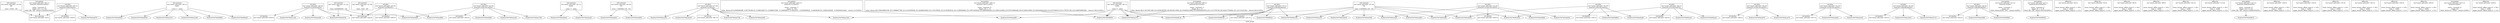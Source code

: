 digraph "main_graph" {
	label="main_graph";

	Node0x55d78d48f320 [shape=record,label="{std.constant\nloc(\"mnist_mlir.mlir\":19:19)\ni64\n\nvalue: 10240 : i64}"];
	Node0x55d78d48f320 -> Node0x55d78d49a760;
	Node0x55d78d45be40 [shape=record,label="{std.constant\nloc(\"mnist_mlir.mlir\":20:11)\nindex\n\nvalue: 2 : index}"];
	Node0x55d78d45be40 -> Node0x55d78d4a68e0;
	Node0x55d78d45be40 -> Node0x55d78d4a6840;
	Node0x55d78d45be40 -> Node0x55d78d4a2410;
	Node0x55d78d45be40 -> Node0x55d78d4a22d0;
	Node0x55d78d45be40 -> Node0x55d78d496fb0;
	Node0x55d78d45be40 -> Node0x55d78d496eb0;
	Node0x55d78d45b4e0 [shape=record,label="{std.constant\nloc(\"mnist_mlir.mlir\":21:12)\nf32\n\nvalue: 0xFF800000 : f32}"];
	Node0x55d78d45b4e0 -> Node0x55d78d4ab530;
	Node0x55d78d45b4e0 -> Node0x55d78d4a0dd0;
	Node0x55d78d45b1c0 [shape=record,label="{std.constant\nloc(\"mnist_mlir.mlir\":22:11)\nindex\n\nvalue: 3 : index}"];
	Node0x55d78d45b1c0 -> Node0x55d78d4abba0;
	Node0x55d78d45b1c0 -> Node0x55d78d4aba20;
	Node0x55d78d45a590 [shape=record,label="{std.constant\nloc(\"mnist_mlir.mlir\":23:18)\ni64\n\nvalue: 1024 : i64}"];
	Node0x55d78d45a590 -> Node0x55d78d4ad400;
	Node0x55d78d431600 [shape=record,label="{std.constant\nloc(\"mnist_mlir.mlir\":24:14)\nf32\n\nvalue: 1.000000e+00 : f32}"];
	Node0x55d78d431600 -> Node0x55d78d4adeb0;
	Node0x55d78d431600 -> Node0x55d78d4add50;
	Node0x55d78d42a2f0 [shape=record,label="{std.constant\nloc(\"mnist_mlir.mlir\":25:14)\nf32\n\nvalue: 0.000000e+00 : f32}"];
	Node0x55d78d42a2f0 -> Node0x55d78d4aa340;
	Node0x55d78d42a2f0 -> Node0x55d78d4aadb0;
	Node0x55d78d42a2f0 -> Node0x55d78d4aacf0;
	Node0x55d78d42a2f0 -> Node0x55d78d49cdf0;
	Node0x55d78d42a2f0 -> Node0x55d78d4a6280;
	Node0x55d78d42a2f0 -> Node0x55d78d4a0630;
	Node0x55d78d42a2f0 -> Node0x55d78d4a0590;
	Node0x55d78d42a2f0 -> Node0x55d78d49e160;
	Node0x55d78d42a2f0 -> Node0x55d78d49c8a0;
	Node0x55d78d496940 [shape=record,label="{std.constant\nloc(\"mnist_mlir.mlir\":26:11)\nindex\n\nvalue: 0 : index}"];
	Node0x55d78d496940 -> Node0x55d78d4addf0;
	Node0x55d78d496940 -> Node0x55d78d49fb50;
	Node0x55d78d496940 -> Node0x55d78d49fb50;
	Node0x55d78d496940 -> Node0x55d78d4aa420;
	Node0x55d78d496940 -> Node0x55d78d42ee70;
	Node0x55d78d496940 -> Node0x55d78d42ee70;
	Node0x55d78d496940 -> Node0x55d78d49fc30;
	Node0x55d78d497210 [shape=record,label="{std.alloc\nloc(\"mnist_mlir.mlir\":27:10)\nmemref\<1x10xf32\>\n}"];
	Node0x55d78d497210 -> Node0x55d78d4ae7d0;
	Node0x55d78d497210 -> Node0x55d78d4ad7d0;
	Node0x55d78d497210 -> Node0x55d78d4adc90;
	Node0x55d78d497210 -> Node0x55d78d42ec60;
	Node0x55d78d497210 -> Node0x55d78d4ada30;
	Node0x55d78d497210 -> Node0x55d78d4aa340;
	Node0x55d78d4972d0 [shape=record,label="{std.alloc\nloc(\"mnist_mlir.mlir\":28:10)\nmemref\<1x256xf32\>\n}"];
	Node0x55d78d4972d0 -> Node0x55d78d4ae750;
	Node0x55d78d4972d0 -> Node0x55d78d4ad8b0;
	Node0x55d78d4972d0 -> Node0x55d78d4ad400;
	Node0x55d78d497390 [shape=record,label="{std.alloc\nloc(\"mnist_mlir.mlir\":29:10)\nmemref\<1x16x4x4xf32\>\n}"];
	Node0x55d78d497390 -> Node0x55d78d4ae6d0;
	Node0x55d78d497390 -> Node0x55d78d4ad400;
	Node0x55d78d497390 -> Node0x55d78d4ac1b0;
	Node0x55d78d497390 -> Node0x55d78d4abe90;
	Node0x55d78d497390 -> Node0x55d78d4ab530;
	Node0x55d78d497450 [shape=record,label="{std.alloc\nloc(\"mnist_mlir.mlir\":30:10)\nmemref\<1x16x14x14xf32\>\n}"];
	Node0x55d78d497450 -> Node0x55d78d4ae650;
	Node0x55d78d497450 -> Node0x55d78d4abd70;
	Node0x55d78d497450 -> Node0x55d78d4aae70;
	Node0x55d78d4964b0 [shape=record,label="{std.alloc\nloc(\"mnist_mlir.mlir\":31:10)\nmemref\<1x16x14x14xf32\>\n}"];
	Node0x55d78d4964b0 -> Node0x55d78d4ae5d0;
	Node0x55d78d4964b0 -> Node0x55d78d4aabd0;
	Node0x55d78d4964b0 -> Node0x55d78d4aa5c0;
	Node0x55d78d496570 [shape=record,label="{std.alloc\nloc(\"mnist_mlir.mlir\":32:10)\nmemref\<1x16x14x14xf32\>\n}"];
	Node0x55d78d496570 -> Node0x55d78d4ae550;
	Node0x55d78d496570 -> Node0x55d78d4aa420;
	Node0x55d78d496570 -> Node0x55d78d4a9080;
	Node0x55d78d496570 -> Node0x55d78d4a8e00;
	Node0x55d78d496570 -> Node0x55d78d49cdf0;
	Node0x55d78d497830 [shape=record,label="{std.alloc\nloc(\"mnist_mlir.mlir\":33:10)\nmemref\<1x8x18x18xf32\>\n}"];
	Node0x55d78d497830 -> Node0x55d78d4ae4d0;
	Node0x55d78d497830 -> Node0x55d78d49d6b0;
	Node0x55d78d497830 -> Node0x55d78d4a6ad0;
	Node0x55d78d497830 -> Node0x55d78d4a6280;
	Node0x55d78d4978d0 [shape=record,label="{std.alloc\nloc(\"mnist_mlir.mlir\":34:10)\nmemref\<1x8x14x14xf32\>\n}"];
	Node0x55d78d4978d0 -> Node0x55d78d4ae450;
	Node0x55d78d4978d0 -> Node0x55d78d4a69d0;
	Node0x55d78d4978d0 -> Node0x55d78d4a2a20;
	Node0x55d78d4978d0 -> Node0x55d78d4a2700;
	Node0x55d78d4978d0 -> Node0x55d78d4a0dd0;
	Node0x55d78d497990 [shape=record,label="{std.alloc\nloc(\"mnist_mlir.mlir\":35:10)\nmemref\<1x8x28x28xf32\>\n}"];
	Node0x55d78d497990 -> Node0x55d78d4ae3d0;
	Node0x55d78d497990 -> Node0x55d78d4a25e0;
	Node0x55d78d497990 -> Node0x55d78d4a0710;
	Node0x55d78d497a50 [shape=record,label="{std.alloc\nloc(\"mnist_mlir.mlir\":36:10)\nmemref\<1x8x28x28xf32\>\n}"];
	Node0x55d78d497a50 -> Node0x55d78d4ae350;
	Node0x55d78d497a50 -> Node0x55d78d4a0490;
	Node0x55d78d497a50 -> Node0x55d78d49fdd0;
	Node0x55d78d497b10 [shape=record,label="{std.alloc\nloc(\"mnist_mlir.mlir\":37:11)\nmemref\<1x8x28x28xf32\>\n}"];
	Node0x55d78d497b10 -> Node0x55d78d4ae2d0;
	Node0x55d78d497b10 -> Node0x55d78d49fc30;
	Node0x55d78d497b10 -> Node0x55d78d49f4c0;
	Node0x55d78d497b10 -> Node0x55d78d49f180;
	Node0x55d78d497b10 -> Node0x55d78d49e160;
	Node0x55d78d497bd0 [shape=record,label="{std.alloc\nloc(\"mnist_mlir.mlir\":38:11)\nmemref\<1x1x32x32xf32\>\n}"];
	Node0x55d78d497bd0 -> Node0x55d78d4ae250;
	Node0x55d78d497bd0 -> Node0x55d78d49eec0;
	Node0x55d78d497bd0 -> Node0x55d78d49daa0;
	Node0x55d78d497bd0 -> Node0x55d78d49c8a0;
	Node0x55d78d497c90 [shape=record,label="{std.alloc\nloc(\"mnist_mlir.mlir\":39:11)\nmemref\<256x10xf32\>\n}"];
	Node0x55d78d497c90 -> Node0x55d78d4ae1d0;
	Node0x55d78d497c90 -> Node0x55d78d4ad970;
	Node0x55d78d497c90 -> Node0x55d78d49a760;
	Node0x55d78d49a560 [shape=record,label="{krnl.global\nloc(\"mnist_mlir.mlir\":40:11)\nmemref\<16x4x4x10xf32\>\n\nname: \"constant_0\"\nshape: [16, 4, 4, 10]\nvalue: [[[[...]]]] : tensor\<16x4x4x10xf32\>}"];
	Node0x55d78d49a560 -> Node0x55d78d49a760;
	Node0x55d78d49a6b0 [shape=record,label="{krnl.global\nloc(\"mnist_mlir.mlir\":41:11)\nmemref\<2xi64\>\n\nname: \"constant_1\"\nshape: [2]\nvalue: dense\<[256, 10]\> : tensor\<2xi64\>}"];
	Node0x55d78d49a760 [shape=record,label="{krnl.memcpy\nloc(\"mnist_mlir.mlir\":42:5)\n\n}"];
	Node0x55d78d49b860 [shape=record,label="{krnl.global\nloc(\"mnist_mlir.mlir\":43:11)\nmemref\<8x1x5x5xf32\>\n\nname: \"constant_2\"\nshape: [8, 1, 5, 5]\nvalue: [[[[...]]]] : tensor\<8x1x5x5xf32\>}"];
	Node0x55d78d49b860 -> Node0x55d78d49f020;
	Node0x55d78d49c040 [shape=record,label="{affine.for\nloc(\"mnist_mlir.mlir\":44:5)\n\n\nlower_bound: affine_map\<() -\> (0)\>\nstep: 1 : index\nupper_bound: affine_map\<() -\> (1)\>}"];
	Node0x55d78d496a00 [shape=record,label="{affine.for\nloc(\"mnist_mlir.mlir\":53:5)\n\n\nlower_bound: affine_map\<() -\> (0)\>\nstep: 1 : index\nupper_bound: affine_map\<() -\> (1)\>}"];
	Node0x55d78d49f790 [shape=record,label="{affine.for\nloc(\"mnist_mlir.mlir\":65:5)\n\n\nlower_bound: affine_map\<() -\> (0)\>\nstep: 1 : index\nupper_bound: affine_map\<() -\> (1)\>}"];
	Node0x55d78d49dd40 [shape=record,label="{krnl.global\nloc(\"mnist_mlir.mlir\":88:11)\nmemref\<8x1x1xf32\>\n\nname: \"constant_3\"\nshape: [8, 1, 1]\nvalue: dense\<[[[-0.161539719]], [[-0.433835655]], [[0.091641359]], [[-0.0168522168]], [[-0.0650264397]], [[-0.131737873]], [[0.0204175506]], [[-0.121110231]]]\> : tensor\<8x1x1xf32\>}"];
	Node0x55d78d49dd40 -> Node0x55d78d42ee70;
	Node0x55d78d49ffe0 [shape=record,label="{affine.for\nloc(\"mnist_mlir.mlir\":89:5)\n\n\nlower_bound: affine_map\<() -\> (0)\>\nstep: 1 : index\nupper_bound: affine_map\<() -\> (1)\>}"];
	Node0x55d78d4a0070 [shape=record,label="{affine.for\nloc(\"mnist_mlir.mlir\":101:5)\n\n\nlower_bound: affine_map\<() -\> (0)\>\nstep: 1 : index\nupper_bound: affine_map\<() -\> (1)\>}"];
	Node0x55d78d4a0950 [shape=record,label="{affine.for\nloc(\"mnist_mlir.mlir\":113:5)\n\n\nlower_bound: affine_map\<() -\> (0)\>\nstep: 1 : index\nupper_bound: affine_map\<() -\> (1)\>}"];
	Node0x55d78d4a0fe0 [shape=record,label="{krnl.global\nloc(\"mnist_mlir.mlir\":135:11)\nmemref\<16x8x5x5xf32\>\n\nname: \"constant_4\"\nshape: [16, 8, 5, 5]\nvalue: [[[[...]]]] : tensor\<16x8x5x5xf32\>}"];
	Node0x55d78d4a0fe0 -> Node0x55d78d49d810;
	Node0x55d78d4a6430 [shape=record,label="{affine.for\nloc(\"mnist_mlir.mlir\":136:5)\n\n\nlower_bound: affine_map\<() -\> (0)\>\nstep: 1 : index\nupper_bound: affine_map\<() -\> (1)\>}"];
	Node0x55d78d4a64c0 [shape=record,label="{affine.for\nloc(\"mnist_mlir.mlir\":145:5)\n\n\nlower_bound: affine_map\<() -\> (0)\>\nstep: 1 : index\nupper_bound: affine_map\<() -\> (1)\>}"];
	Node0x55d78d4a9350 [shape=record,label="{affine.for\nloc(\"mnist_mlir.mlir\":157:5)\n\n\nlower_bound: affine_map\<() -\> (0)\>\nstep: 1 : index\nupper_bound: affine_map\<() -\> (1)\>}"];
	Node0x55d78d49cce0 [shape=record,label="{krnl.global\nloc(\"mnist_mlir.mlir\":180:11)\nmemref\<16x1x1xf32\>\n\nname: \"constant_5\"\nshape: [16, 1, 1]\nvalue: dense\<[[[-0.0822488219]], [[-0.108868778]], [[-0.141039595]], [[-0.204869166]], [[-0.17913565]], [[-0.215438381]], [[-0.133805066]], [[-0.195724562]], [[-0.268250644]], [[-0.258212209]], [[-0.0761560649]], [[0.0132841459]], [[-0.00444464432]], [[-0.414740831]], [[-0.17879115]], [[-0.0386558883]]]\> : tensor\<16x1x1xf32\>}"];
	Node0x55d78d49cce0 -> Node0x55d78d49fb50;
	Node0x55d78d4aa0a0 [shape=record,label="{affine.for\nloc(\"mnist_mlir.mlir\":181:5)\n\n\nlower_bound: affine_map\<() -\> (0)\>\nstep: 1 : index\nupper_bound: affine_map\<() -\> (1)\>}"];
	Node0x55d78d4aa770 [shape=record,label="{affine.for\nloc(\"mnist_mlir.mlir\":193:5)\n\n\nlower_bound: affine_map\<() -\> (0)\>\nstep: 1 : index\nupper_bound: affine_map\<() -\> (1)\>}"];
	Node0x55d78d4ad370 [shape=record,label="{affine.for\nloc(\"mnist_mlir.mlir\":205:5)\n\n\nlower_bound: affine_map\<() -\> (0)\>\nstep: 1 : index\nupper_bound: affine_map\<() -\> (1)\>}"];
	Node0x55d78d49d200 [shape=record,label="{krnl.global\nloc(\"mnist_mlir.mlir\":227:11)\nmemref\<2xi64\>\n\nname: \"constant_6\"\nshape: [2]\nvalue: dense\<[1, 256]\> : tensor\<2xi64\>}"];
	Node0x55d78d4ad400 [shape=record,label="{krnl.memcpy\nloc(\"mnist_mlir.mlir\":228:5)\n\n}"];
	Node0x55d78d4ab110 [shape=record,label="{krnl.global\nloc(\"mnist_mlir.mlir\":229:11)\nmemref\<1x10xf32\>\n\nname: \"constant_7\"\nshape: [1, 10]\nvalue: dense\<[[-0.0448560268, 0.00779166119, 0.0681008175, 0.0299937408, -0.126409635, 0.14021875, -0.0552849025, -0.0493838154, 0.0843220502, -0.0545404144]]\> : tensor\<1x10xf32\>}"];
	Node0x55d78d4ab110 -> Node0x55d78d4addf0;
	Node0x55d78d4ae140 [shape=record,label="{affine.for\nloc(\"mnist_mlir.mlir\":230:5)\n\n\nlower_bound: affine_map\<() -\> (0)\>\nstep: 1 : index\nupper_bound: affine_map\<() -\> (1)\>}"];
	Node0x55d78d4ae1d0 [shape=record,label="{std.dealloc\nloc(\"mnist_mlir.mlir\":249:5)\n\n}"];
	Node0x55d78d4ae250 [shape=record,label="{std.dealloc\nloc(\"mnist_mlir.mlir\":250:5)\n\n}"];
	Node0x55d78d4ae2d0 [shape=record,label="{std.dealloc\nloc(\"mnist_mlir.mlir\":251:5)\n\n}"];
	Node0x55d78d4ae350 [shape=record,label="{std.dealloc\nloc(\"mnist_mlir.mlir\":252:5)\n\n}"];
	Node0x55d78d4ae3d0 [shape=record,label="{std.dealloc\nloc(\"mnist_mlir.mlir\":253:5)\n\n}"];
	Node0x55d78d4ae450 [shape=record,label="{std.dealloc\nloc(\"mnist_mlir.mlir\":254:5)\n\n}"];
	Node0x55d78d4ae4d0 [shape=record,label="{std.dealloc\nloc(\"mnist_mlir.mlir\":255:5)\n\n}"];
	Node0x55d78d4ae550 [shape=record,label="{std.dealloc\nloc(\"mnist_mlir.mlir\":256:5)\n\n}"];
	Node0x55d78d4ae5d0 [shape=record,label="{std.dealloc\nloc(\"mnist_mlir.mlir\":257:5)\n\n}"];
	Node0x55d78d4ae650 [shape=record,label="{std.dealloc\nloc(\"mnist_mlir.mlir\":258:5)\n\n}"];
	Node0x55d78d4ae6d0 [shape=record,label="{std.dealloc\nloc(\"mnist_mlir.mlir\":259:5)\n\n}"];
	Node0x55d78d4ae750 [shape=record,label="{std.dealloc\nloc(\"mnist_mlir.mlir\":260:5)\n\n}"];
	Node0x55d78d4ae7d0 [shape=record,label="{std.return\nloc(\"mnist_mlir.mlir\":261:5)\n\n}"];
}
